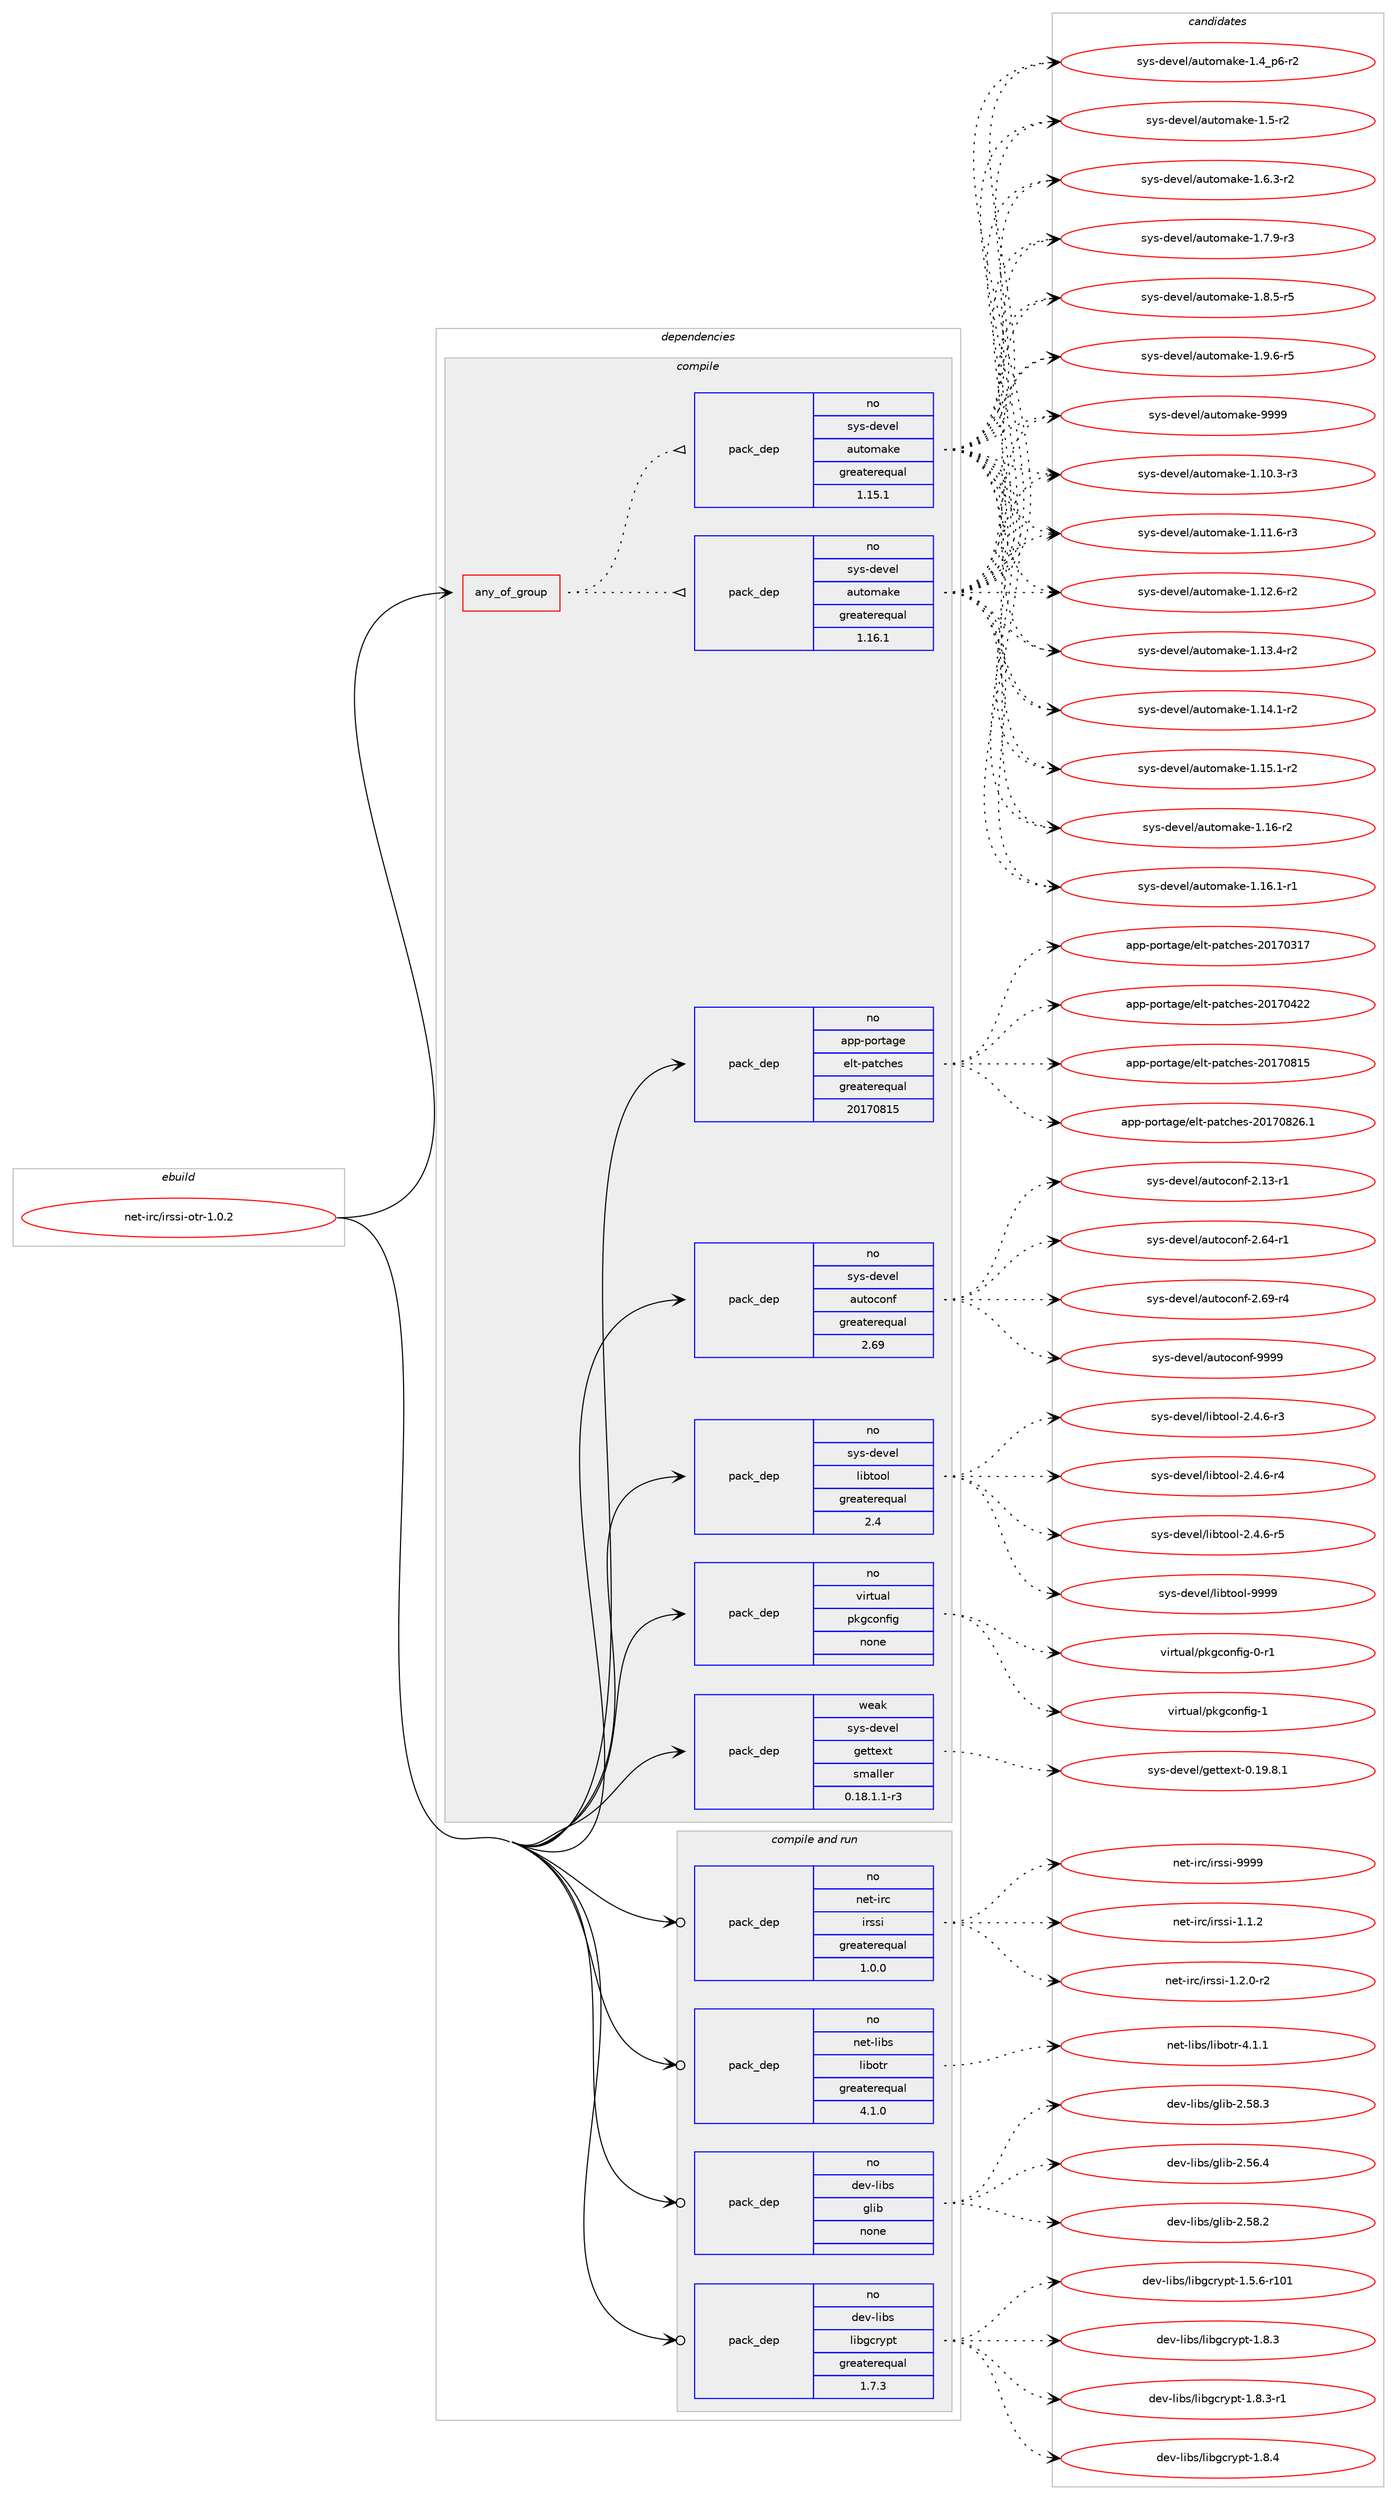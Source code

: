 digraph prolog {

# *************
# Graph options
# *************

newrank=true;
concentrate=true;
compound=true;
graph [rankdir=LR,fontname=Helvetica,fontsize=10,ranksep=1.5];#, ranksep=2.5, nodesep=0.2];
edge  [arrowhead=vee];
node  [fontname=Helvetica,fontsize=10];

# **********
# The ebuild
# **********

subgraph cluster_leftcol {
color=gray;
rank=same;
label=<<i>ebuild</i>>;
id [label="net-irc/irssi-otr-1.0.2", color=red, width=4, href="../net-irc/irssi-otr-1.0.2.svg"];
}

# ****************
# The dependencies
# ****************

subgraph cluster_midcol {
color=gray;
label=<<i>dependencies</i>>;
subgraph cluster_compile {
fillcolor="#eeeeee";
style=filled;
label=<<i>compile</i>>;
subgraph any26069 {
dependency1656749 [label=<<TABLE BORDER="0" CELLBORDER="1" CELLSPACING="0" CELLPADDING="4"><TR><TD CELLPADDING="10">any_of_group</TD></TR></TABLE>>, shape=none, color=red];subgraph pack1184453 {
dependency1656750 [label=<<TABLE BORDER="0" CELLBORDER="1" CELLSPACING="0" CELLPADDING="4" WIDTH="220"><TR><TD ROWSPAN="6" CELLPADDING="30">pack_dep</TD></TR><TR><TD WIDTH="110">no</TD></TR><TR><TD>sys-devel</TD></TR><TR><TD>automake</TD></TR><TR><TD>greaterequal</TD></TR><TR><TD>1.16.1</TD></TR></TABLE>>, shape=none, color=blue];
}
dependency1656749:e -> dependency1656750:w [weight=20,style="dotted",arrowhead="oinv"];
subgraph pack1184454 {
dependency1656751 [label=<<TABLE BORDER="0" CELLBORDER="1" CELLSPACING="0" CELLPADDING="4" WIDTH="220"><TR><TD ROWSPAN="6" CELLPADDING="30">pack_dep</TD></TR><TR><TD WIDTH="110">no</TD></TR><TR><TD>sys-devel</TD></TR><TR><TD>automake</TD></TR><TR><TD>greaterequal</TD></TR><TR><TD>1.15.1</TD></TR></TABLE>>, shape=none, color=blue];
}
dependency1656749:e -> dependency1656751:w [weight=20,style="dotted",arrowhead="oinv"];
}
id:e -> dependency1656749:w [weight=20,style="solid",arrowhead="vee"];
subgraph pack1184455 {
dependency1656752 [label=<<TABLE BORDER="0" CELLBORDER="1" CELLSPACING="0" CELLPADDING="4" WIDTH="220"><TR><TD ROWSPAN="6" CELLPADDING="30">pack_dep</TD></TR><TR><TD WIDTH="110">no</TD></TR><TR><TD>app-portage</TD></TR><TR><TD>elt-patches</TD></TR><TR><TD>greaterequal</TD></TR><TR><TD>20170815</TD></TR></TABLE>>, shape=none, color=blue];
}
id:e -> dependency1656752:w [weight=20,style="solid",arrowhead="vee"];
subgraph pack1184456 {
dependency1656753 [label=<<TABLE BORDER="0" CELLBORDER="1" CELLSPACING="0" CELLPADDING="4" WIDTH="220"><TR><TD ROWSPAN="6" CELLPADDING="30">pack_dep</TD></TR><TR><TD WIDTH="110">no</TD></TR><TR><TD>sys-devel</TD></TR><TR><TD>autoconf</TD></TR><TR><TD>greaterequal</TD></TR><TR><TD>2.69</TD></TR></TABLE>>, shape=none, color=blue];
}
id:e -> dependency1656753:w [weight=20,style="solid",arrowhead="vee"];
subgraph pack1184457 {
dependency1656754 [label=<<TABLE BORDER="0" CELLBORDER="1" CELLSPACING="0" CELLPADDING="4" WIDTH="220"><TR><TD ROWSPAN="6" CELLPADDING="30">pack_dep</TD></TR><TR><TD WIDTH="110">no</TD></TR><TR><TD>sys-devel</TD></TR><TR><TD>libtool</TD></TR><TR><TD>greaterequal</TD></TR><TR><TD>2.4</TD></TR></TABLE>>, shape=none, color=blue];
}
id:e -> dependency1656754:w [weight=20,style="solid",arrowhead="vee"];
subgraph pack1184458 {
dependency1656755 [label=<<TABLE BORDER="0" CELLBORDER="1" CELLSPACING="0" CELLPADDING="4" WIDTH="220"><TR><TD ROWSPAN="6" CELLPADDING="30">pack_dep</TD></TR><TR><TD WIDTH="110">no</TD></TR><TR><TD>virtual</TD></TR><TR><TD>pkgconfig</TD></TR><TR><TD>none</TD></TR><TR><TD></TD></TR></TABLE>>, shape=none, color=blue];
}
id:e -> dependency1656755:w [weight=20,style="solid",arrowhead="vee"];
subgraph pack1184459 {
dependency1656756 [label=<<TABLE BORDER="0" CELLBORDER="1" CELLSPACING="0" CELLPADDING="4" WIDTH="220"><TR><TD ROWSPAN="6" CELLPADDING="30">pack_dep</TD></TR><TR><TD WIDTH="110">weak</TD></TR><TR><TD>sys-devel</TD></TR><TR><TD>gettext</TD></TR><TR><TD>smaller</TD></TR><TR><TD>0.18.1.1-r3</TD></TR></TABLE>>, shape=none, color=blue];
}
id:e -> dependency1656756:w [weight=20,style="solid",arrowhead="vee"];
}
subgraph cluster_compileandrun {
fillcolor="#eeeeee";
style=filled;
label=<<i>compile and run</i>>;
subgraph pack1184460 {
dependency1656757 [label=<<TABLE BORDER="0" CELLBORDER="1" CELLSPACING="0" CELLPADDING="4" WIDTH="220"><TR><TD ROWSPAN="6" CELLPADDING="30">pack_dep</TD></TR><TR><TD WIDTH="110">no</TD></TR><TR><TD>dev-libs</TD></TR><TR><TD>glib</TD></TR><TR><TD>none</TD></TR><TR><TD></TD></TR></TABLE>>, shape=none, color=blue];
}
id:e -> dependency1656757:w [weight=20,style="solid",arrowhead="odotvee"];
subgraph pack1184461 {
dependency1656758 [label=<<TABLE BORDER="0" CELLBORDER="1" CELLSPACING="0" CELLPADDING="4" WIDTH="220"><TR><TD ROWSPAN="6" CELLPADDING="30">pack_dep</TD></TR><TR><TD WIDTH="110">no</TD></TR><TR><TD>dev-libs</TD></TR><TR><TD>libgcrypt</TD></TR><TR><TD>greaterequal</TD></TR><TR><TD>1.7.3</TD></TR></TABLE>>, shape=none, color=blue];
}
id:e -> dependency1656758:w [weight=20,style="solid",arrowhead="odotvee"];
subgraph pack1184462 {
dependency1656759 [label=<<TABLE BORDER="0" CELLBORDER="1" CELLSPACING="0" CELLPADDING="4" WIDTH="220"><TR><TD ROWSPAN="6" CELLPADDING="30">pack_dep</TD></TR><TR><TD WIDTH="110">no</TD></TR><TR><TD>net-irc</TD></TR><TR><TD>irssi</TD></TR><TR><TD>greaterequal</TD></TR><TR><TD>1.0.0</TD></TR></TABLE>>, shape=none, color=blue];
}
id:e -> dependency1656759:w [weight=20,style="solid",arrowhead="odotvee"];
subgraph pack1184463 {
dependency1656760 [label=<<TABLE BORDER="0" CELLBORDER="1" CELLSPACING="0" CELLPADDING="4" WIDTH="220"><TR><TD ROWSPAN="6" CELLPADDING="30">pack_dep</TD></TR><TR><TD WIDTH="110">no</TD></TR><TR><TD>net-libs</TD></TR><TR><TD>libotr</TD></TR><TR><TD>greaterequal</TD></TR><TR><TD>4.1.0</TD></TR></TABLE>>, shape=none, color=blue];
}
id:e -> dependency1656760:w [weight=20,style="solid",arrowhead="odotvee"];
}
subgraph cluster_run {
fillcolor="#eeeeee";
style=filled;
label=<<i>run</i>>;
}
}

# **************
# The candidates
# **************

subgraph cluster_choices {
rank=same;
color=gray;
label=<<i>candidates</i>>;

subgraph choice1184453 {
color=black;
nodesep=1;
choice11512111545100101118101108479711711611110997107101454946494846514511451 [label="sys-devel/automake-1.10.3-r3", color=red, width=4,href="../sys-devel/automake-1.10.3-r3.svg"];
choice11512111545100101118101108479711711611110997107101454946494946544511451 [label="sys-devel/automake-1.11.6-r3", color=red, width=4,href="../sys-devel/automake-1.11.6-r3.svg"];
choice11512111545100101118101108479711711611110997107101454946495046544511450 [label="sys-devel/automake-1.12.6-r2", color=red, width=4,href="../sys-devel/automake-1.12.6-r2.svg"];
choice11512111545100101118101108479711711611110997107101454946495146524511450 [label="sys-devel/automake-1.13.4-r2", color=red, width=4,href="../sys-devel/automake-1.13.4-r2.svg"];
choice11512111545100101118101108479711711611110997107101454946495246494511450 [label="sys-devel/automake-1.14.1-r2", color=red, width=4,href="../sys-devel/automake-1.14.1-r2.svg"];
choice11512111545100101118101108479711711611110997107101454946495346494511450 [label="sys-devel/automake-1.15.1-r2", color=red, width=4,href="../sys-devel/automake-1.15.1-r2.svg"];
choice1151211154510010111810110847971171161111099710710145494649544511450 [label="sys-devel/automake-1.16-r2", color=red, width=4,href="../sys-devel/automake-1.16-r2.svg"];
choice11512111545100101118101108479711711611110997107101454946495446494511449 [label="sys-devel/automake-1.16.1-r1", color=red, width=4,href="../sys-devel/automake-1.16.1-r1.svg"];
choice115121115451001011181011084797117116111109971071014549465295112544511450 [label="sys-devel/automake-1.4_p6-r2", color=red, width=4,href="../sys-devel/automake-1.4_p6-r2.svg"];
choice11512111545100101118101108479711711611110997107101454946534511450 [label="sys-devel/automake-1.5-r2", color=red, width=4,href="../sys-devel/automake-1.5-r2.svg"];
choice115121115451001011181011084797117116111109971071014549465446514511450 [label="sys-devel/automake-1.6.3-r2", color=red, width=4,href="../sys-devel/automake-1.6.3-r2.svg"];
choice115121115451001011181011084797117116111109971071014549465546574511451 [label="sys-devel/automake-1.7.9-r3", color=red, width=4,href="../sys-devel/automake-1.7.9-r3.svg"];
choice115121115451001011181011084797117116111109971071014549465646534511453 [label="sys-devel/automake-1.8.5-r5", color=red, width=4,href="../sys-devel/automake-1.8.5-r5.svg"];
choice115121115451001011181011084797117116111109971071014549465746544511453 [label="sys-devel/automake-1.9.6-r5", color=red, width=4,href="../sys-devel/automake-1.9.6-r5.svg"];
choice115121115451001011181011084797117116111109971071014557575757 [label="sys-devel/automake-9999", color=red, width=4,href="../sys-devel/automake-9999.svg"];
dependency1656750:e -> choice11512111545100101118101108479711711611110997107101454946494846514511451:w [style=dotted,weight="100"];
dependency1656750:e -> choice11512111545100101118101108479711711611110997107101454946494946544511451:w [style=dotted,weight="100"];
dependency1656750:e -> choice11512111545100101118101108479711711611110997107101454946495046544511450:w [style=dotted,weight="100"];
dependency1656750:e -> choice11512111545100101118101108479711711611110997107101454946495146524511450:w [style=dotted,weight="100"];
dependency1656750:e -> choice11512111545100101118101108479711711611110997107101454946495246494511450:w [style=dotted,weight="100"];
dependency1656750:e -> choice11512111545100101118101108479711711611110997107101454946495346494511450:w [style=dotted,weight="100"];
dependency1656750:e -> choice1151211154510010111810110847971171161111099710710145494649544511450:w [style=dotted,weight="100"];
dependency1656750:e -> choice11512111545100101118101108479711711611110997107101454946495446494511449:w [style=dotted,weight="100"];
dependency1656750:e -> choice115121115451001011181011084797117116111109971071014549465295112544511450:w [style=dotted,weight="100"];
dependency1656750:e -> choice11512111545100101118101108479711711611110997107101454946534511450:w [style=dotted,weight="100"];
dependency1656750:e -> choice115121115451001011181011084797117116111109971071014549465446514511450:w [style=dotted,weight="100"];
dependency1656750:e -> choice115121115451001011181011084797117116111109971071014549465546574511451:w [style=dotted,weight="100"];
dependency1656750:e -> choice115121115451001011181011084797117116111109971071014549465646534511453:w [style=dotted,weight="100"];
dependency1656750:e -> choice115121115451001011181011084797117116111109971071014549465746544511453:w [style=dotted,weight="100"];
dependency1656750:e -> choice115121115451001011181011084797117116111109971071014557575757:w [style=dotted,weight="100"];
}
subgraph choice1184454 {
color=black;
nodesep=1;
choice11512111545100101118101108479711711611110997107101454946494846514511451 [label="sys-devel/automake-1.10.3-r3", color=red, width=4,href="../sys-devel/automake-1.10.3-r3.svg"];
choice11512111545100101118101108479711711611110997107101454946494946544511451 [label="sys-devel/automake-1.11.6-r3", color=red, width=4,href="../sys-devel/automake-1.11.6-r3.svg"];
choice11512111545100101118101108479711711611110997107101454946495046544511450 [label="sys-devel/automake-1.12.6-r2", color=red, width=4,href="../sys-devel/automake-1.12.6-r2.svg"];
choice11512111545100101118101108479711711611110997107101454946495146524511450 [label="sys-devel/automake-1.13.4-r2", color=red, width=4,href="../sys-devel/automake-1.13.4-r2.svg"];
choice11512111545100101118101108479711711611110997107101454946495246494511450 [label="sys-devel/automake-1.14.1-r2", color=red, width=4,href="../sys-devel/automake-1.14.1-r2.svg"];
choice11512111545100101118101108479711711611110997107101454946495346494511450 [label="sys-devel/automake-1.15.1-r2", color=red, width=4,href="../sys-devel/automake-1.15.1-r2.svg"];
choice1151211154510010111810110847971171161111099710710145494649544511450 [label="sys-devel/automake-1.16-r2", color=red, width=4,href="../sys-devel/automake-1.16-r2.svg"];
choice11512111545100101118101108479711711611110997107101454946495446494511449 [label="sys-devel/automake-1.16.1-r1", color=red, width=4,href="../sys-devel/automake-1.16.1-r1.svg"];
choice115121115451001011181011084797117116111109971071014549465295112544511450 [label="sys-devel/automake-1.4_p6-r2", color=red, width=4,href="../sys-devel/automake-1.4_p6-r2.svg"];
choice11512111545100101118101108479711711611110997107101454946534511450 [label="sys-devel/automake-1.5-r2", color=red, width=4,href="../sys-devel/automake-1.5-r2.svg"];
choice115121115451001011181011084797117116111109971071014549465446514511450 [label="sys-devel/automake-1.6.3-r2", color=red, width=4,href="../sys-devel/automake-1.6.3-r2.svg"];
choice115121115451001011181011084797117116111109971071014549465546574511451 [label="sys-devel/automake-1.7.9-r3", color=red, width=4,href="../sys-devel/automake-1.7.9-r3.svg"];
choice115121115451001011181011084797117116111109971071014549465646534511453 [label="sys-devel/automake-1.8.5-r5", color=red, width=4,href="../sys-devel/automake-1.8.5-r5.svg"];
choice115121115451001011181011084797117116111109971071014549465746544511453 [label="sys-devel/automake-1.9.6-r5", color=red, width=4,href="../sys-devel/automake-1.9.6-r5.svg"];
choice115121115451001011181011084797117116111109971071014557575757 [label="sys-devel/automake-9999", color=red, width=4,href="../sys-devel/automake-9999.svg"];
dependency1656751:e -> choice11512111545100101118101108479711711611110997107101454946494846514511451:w [style=dotted,weight="100"];
dependency1656751:e -> choice11512111545100101118101108479711711611110997107101454946494946544511451:w [style=dotted,weight="100"];
dependency1656751:e -> choice11512111545100101118101108479711711611110997107101454946495046544511450:w [style=dotted,weight="100"];
dependency1656751:e -> choice11512111545100101118101108479711711611110997107101454946495146524511450:w [style=dotted,weight="100"];
dependency1656751:e -> choice11512111545100101118101108479711711611110997107101454946495246494511450:w [style=dotted,weight="100"];
dependency1656751:e -> choice11512111545100101118101108479711711611110997107101454946495346494511450:w [style=dotted,weight="100"];
dependency1656751:e -> choice1151211154510010111810110847971171161111099710710145494649544511450:w [style=dotted,weight="100"];
dependency1656751:e -> choice11512111545100101118101108479711711611110997107101454946495446494511449:w [style=dotted,weight="100"];
dependency1656751:e -> choice115121115451001011181011084797117116111109971071014549465295112544511450:w [style=dotted,weight="100"];
dependency1656751:e -> choice11512111545100101118101108479711711611110997107101454946534511450:w [style=dotted,weight="100"];
dependency1656751:e -> choice115121115451001011181011084797117116111109971071014549465446514511450:w [style=dotted,weight="100"];
dependency1656751:e -> choice115121115451001011181011084797117116111109971071014549465546574511451:w [style=dotted,weight="100"];
dependency1656751:e -> choice115121115451001011181011084797117116111109971071014549465646534511453:w [style=dotted,weight="100"];
dependency1656751:e -> choice115121115451001011181011084797117116111109971071014549465746544511453:w [style=dotted,weight="100"];
dependency1656751:e -> choice115121115451001011181011084797117116111109971071014557575757:w [style=dotted,weight="100"];
}
subgraph choice1184455 {
color=black;
nodesep=1;
choice97112112451121111141169710310147101108116451129711699104101115455048495548514955 [label="app-portage/elt-patches-20170317", color=red, width=4,href="../app-portage/elt-patches-20170317.svg"];
choice97112112451121111141169710310147101108116451129711699104101115455048495548525050 [label="app-portage/elt-patches-20170422", color=red, width=4,href="../app-portage/elt-patches-20170422.svg"];
choice97112112451121111141169710310147101108116451129711699104101115455048495548564953 [label="app-portage/elt-patches-20170815", color=red, width=4,href="../app-portage/elt-patches-20170815.svg"];
choice971121124511211111411697103101471011081164511297116991041011154550484955485650544649 [label="app-portage/elt-patches-20170826.1", color=red, width=4,href="../app-portage/elt-patches-20170826.1.svg"];
dependency1656752:e -> choice97112112451121111141169710310147101108116451129711699104101115455048495548514955:w [style=dotted,weight="100"];
dependency1656752:e -> choice97112112451121111141169710310147101108116451129711699104101115455048495548525050:w [style=dotted,weight="100"];
dependency1656752:e -> choice97112112451121111141169710310147101108116451129711699104101115455048495548564953:w [style=dotted,weight="100"];
dependency1656752:e -> choice971121124511211111411697103101471011081164511297116991041011154550484955485650544649:w [style=dotted,weight="100"];
}
subgraph choice1184456 {
color=black;
nodesep=1;
choice1151211154510010111810110847971171161119911111010245504649514511449 [label="sys-devel/autoconf-2.13-r1", color=red, width=4,href="../sys-devel/autoconf-2.13-r1.svg"];
choice1151211154510010111810110847971171161119911111010245504654524511449 [label="sys-devel/autoconf-2.64-r1", color=red, width=4,href="../sys-devel/autoconf-2.64-r1.svg"];
choice1151211154510010111810110847971171161119911111010245504654574511452 [label="sys-devel/autoconf-2.69-r4", color=red, width=4,href="../sys-devel/autoconf-2.69-r4.svg"];
choice115121115451001011181011084797117116111991111101024557575757 [label="sys-devel/autoconf-9999", color=red, width=4,href="../sys-devel/autoconf-9999.svg"];
dependency1656753:e -> choice1151211154510010111810110847971171161119911111010245504649514511449:w [style=dotted,weight="100"];
dependency1656753:e -> choice1151211154510010111810110847971171161119911111010245504654524511449:w [style=dotted,weight="100"];
dependency1656753:e -> choice1151211154510010111810110847971171161119911111010245504654574511452:w [style=dotted,weight="100"];
dependency1656753:e -> choice115121115451001011181011084797117116111991111101024557575757:w [style=dotted,weight="100"];
}
subgraph choice1184457 {
color=black;
nodesep=1;
choice1151211154510010111810110847108105981161111111084550465246544511451 [label="sys-devel/libtool-2.4.6-r3", color=red, width=4,href="../sys-devel/libtool-2.4.6-r3.svg"];
choice1151211154510010111810110847108105981161111111084550465246544511452 [label="sys-devel/libtool-2.4.6-r4", color=red, width=4,href="../sys-devel/libtool-2.4.6-r4.svg"];
choice1151211154510010111810110847108105981161111111084550465246544511453 [label="sys-devel/libtool-2.4.6-r5", color=red, width=4,href="../sys-devel/libtool-2.4.6-r5.svg"];
choice1151211154510010111810110847108105981161111111084557575757 [label="sys-devel/libtool-9999", color=red, width=4,href="../sys-devel/libtool-9999.svg"];
dependency1656754:e -> choice1151211154510010111810110847108105981161111111084550465246544511451:w [style=dotted,weight="100"];
dependency1656754:e -> choice1151211154510010111810110847108105981161111111084550465246544511452:w [style=dotted,weight="100"];
dependency1656754:e -> choice1151211154510010111810110847108105981161111111084550465246544511453:w [style=dotted,weight="100"];
dependency1656754:e -> choice1151211154510010111810110847108105981161111111084557575757:w [style=dotted,weight="100"];
}
subgraph choice1184458 {
color=black;
nodesep=1;
choice11810511411611797108471121071039911111010210510345484511449 [label="virtual/pkgconfig-0-r1", color=red, width=4,href="../virtual/pkgconfig-0-r1.svg"];
choice1181051141161179710847112107103991111101021051034549 [label="virtual/pkgconfig-1", color=red, width=4,href="../virtual/pkgconfig-1.svg"];
dependency1656755:e -> choice11810511411611797108471121071039911111010210510345484511449:w [style=dotted,weight="100"];
dependency1656755:e -> choice1181051141161179710847112107103991111101021051034549:w [style=dotted,weight="100"];
}
subgraph choice1184459 {
color=black;
nodesep=1;
choice1151211154510010111810110847103101116116101120116454846495746564649 [label="sys-devel/gettext-0.19.8.1", color=red, width=4,href="../sys-devel/gettext-0.19.8.1.svg"];
dependency1656756:e -> choice1151211154510010111810110847103101116116101120116454846495746564649:w [style=dotted,weight="100"];
}
subgraph choice1184460 {
color=black;
nodesep=1;
choice1001011184510810598115471031081059845504653544652 [label="dev-libs/glib-2.56.4", color=red, width=4,href="../dev-libs/glib-2.56.4.svg"];
choice1001011184510810598115471031081059845504653564650 [label="dev-libs/glib-2.58.2", color=red, width=4,href="../dev-libs/glib-2.58.2.svg"];
choice1001011184510810598115471031081059845504653564651 [label="dev-libs/glib-2.58.3", color=red, width=4,href="../dev-libs/glib-2.58.3.svg"];
dependency1656757:e -> choice1001011184510810598115471031081059845504653544652:w [style=dotted,weight="100"];
dependency1656757:e -> choice1001011184510810598115471031081059845504653564650:w [style=dotted,weight="100"];
dependency1656757:e -> choice1001011184510810598115471031081059845504653564651:w [style=dotted,weight="100"];
}
subgraph choice1184461 {
color=black;
nodesep=1;
choice100101118451081059811547108105981039911412111211645494653465445114494849 [label="dev-libs/libgcrypt-1.5.6-r101", color=red, width=4,href="../dev-libs/libgcrypt-1.5.6-r101.svg"];
choice1001011184510810598115471081059810399114121112116454946564651 [label="dev-libs/libgcrypt-1.8.3", color=red, width=4,href="../dev-libs/libgcrypt-1.8.3.svg"];
choice10010111845108105981154710810598103991141211121164549465646514511449 [label="dev-libs/libgcrypt-1.8.3-r1", color=red, width=4,href="../dev-libs/libgcrypt-1.8.3-r1.svg"];
choice1001011184510810598115471081059810399114121112116454946564652 [label="dev-libs/libgcrypt-1.8.4", color=red, width=4,href="../dev-libs/libgcrypt-1.8.4.svg"];
dependency1656758:e -> choice100101118451081059811547108105981039911412111211645494653465445114494849:w [style=dotted,weight="100"];
dependency1656758:e -> choice1001011184510810598115471081059810399114121112116454946564651:w [style=dotted,weight="100"];
dependency1656758:e -> choice10010111845108105981154710810598103991141211121164549465646514511449:w [style=dotted,weight="100"];
dependency1656758:e -> choice1001011184510810598115471081059810399114121112116454946564652:w [style=dotted,weight="100"];
}
subgraph choice1184462 {
color=black;
nodesep=1;
choice110101116451051149947105114115115105454946494650 [label="net-irc/irssi-1.1.2", color=red, width=4,href="../net-irc/irssi-1.1.2.svg"];
choice1101011164510511499471051141151151054549465046484511450 [label="net-irc/irssi-1.2.0-r2", color=red, width=4,href="../net-irc/irssi-1.2.0-r2.svg"];
choice1101011164510511499471051141151151054557575757 [label="net-irc/irssi-9999", color=red, width=4,href="../net-irc/irssi-9999.svg"];
dependency1656759:e -> choice110101116451051149947105114115115105454946494650:w [style=dotted,weight="100"];
dependency1656759:e -> choice1101011164510511499471051141151151054549465046484511450:w [style=dotted,weight="100"];
dependency1656759:e -> choice1101011164510511499471051141151151054557575757:w [style=dotted,weight="100"];
}
subgraph choice1184463 {
color=black;
nodesep=1;
choice11010111645108105981154710810598111116114455246494649 [label="net-libs/libotr-4.1.1", color=red, width=4,href="../net-libs/libotr-4.1.1.svg"];
dependency1656760:e -> choice11010111645108105981154710810598111116114455246494649:w [style=dotted,weight="100"];
}
}

}
